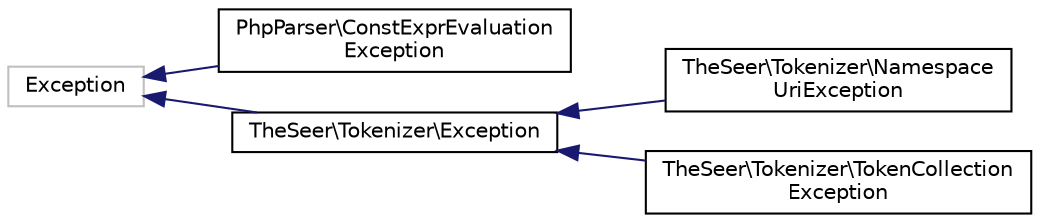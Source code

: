 digraph "Graphical Class Hierarchy"
{
  edge [fontname="Helvetica",fontsize="10",labelfontname="Helvetica",labelfontsize="10"];
  node [fontname="Helvetica",fontsize="10",shape=record];
  rankdir="LR";
  Node1064 [label="Exception",height=0.2,width=0.4,color="grey75", fillcolor="white", style="filled"];
  Node1064 -> Node0 [dir="back",color="midnightblue",fontsize="10",style="solid",fontname="Helvetica"];
  Node0 [label="PhpParser\\ConstExprEvaluation\lException",height=0.2,width=0.4,color="black", fillcolor="white", style="filled",URL="$classPhpParser_1_1ConstExprEvaluationException.html"];
  Node1064 -> Node1066 [dir="back",color="midnightblue",fontsize="10",style="solid",fontname="Helvetica"];
  Node1066 [label="TheSeer\\Tokenizer\\Exception",height=0.2,width=0.4,color="black", fillcolor="white", style="filled",URL="$classTheSeer_1_1Tokenizer_1_1Exception.html"];
  Node1066 -> Node1067 [dir="back",color="midnightblue",fontsize="10",style="solid",fontname="Helvetica"];
  Node1067 [label="TheSeer\\Tokenizer\\Namespace\lUriException",height=0.2,width=0.4,color="black", fillcolor="white", style="filled",URL="$classTheSeer_1_1Tokenizer_1_1NamespaceUriException.html"];
  Node1066 -> Node1068 [dir="back",color="midnightblue",fontsize="10",style="solid",fontname="Helvetica"];
  Node1068 [label="TheSeer\\Tokenizer\\TokenCollection\lException",height=0.2,width=0.4,color="black", fillcolor="white", style="filled",URL="$classTheSeer_1_1Tokenizer_1_1TokenCollectionException.html"];
}
